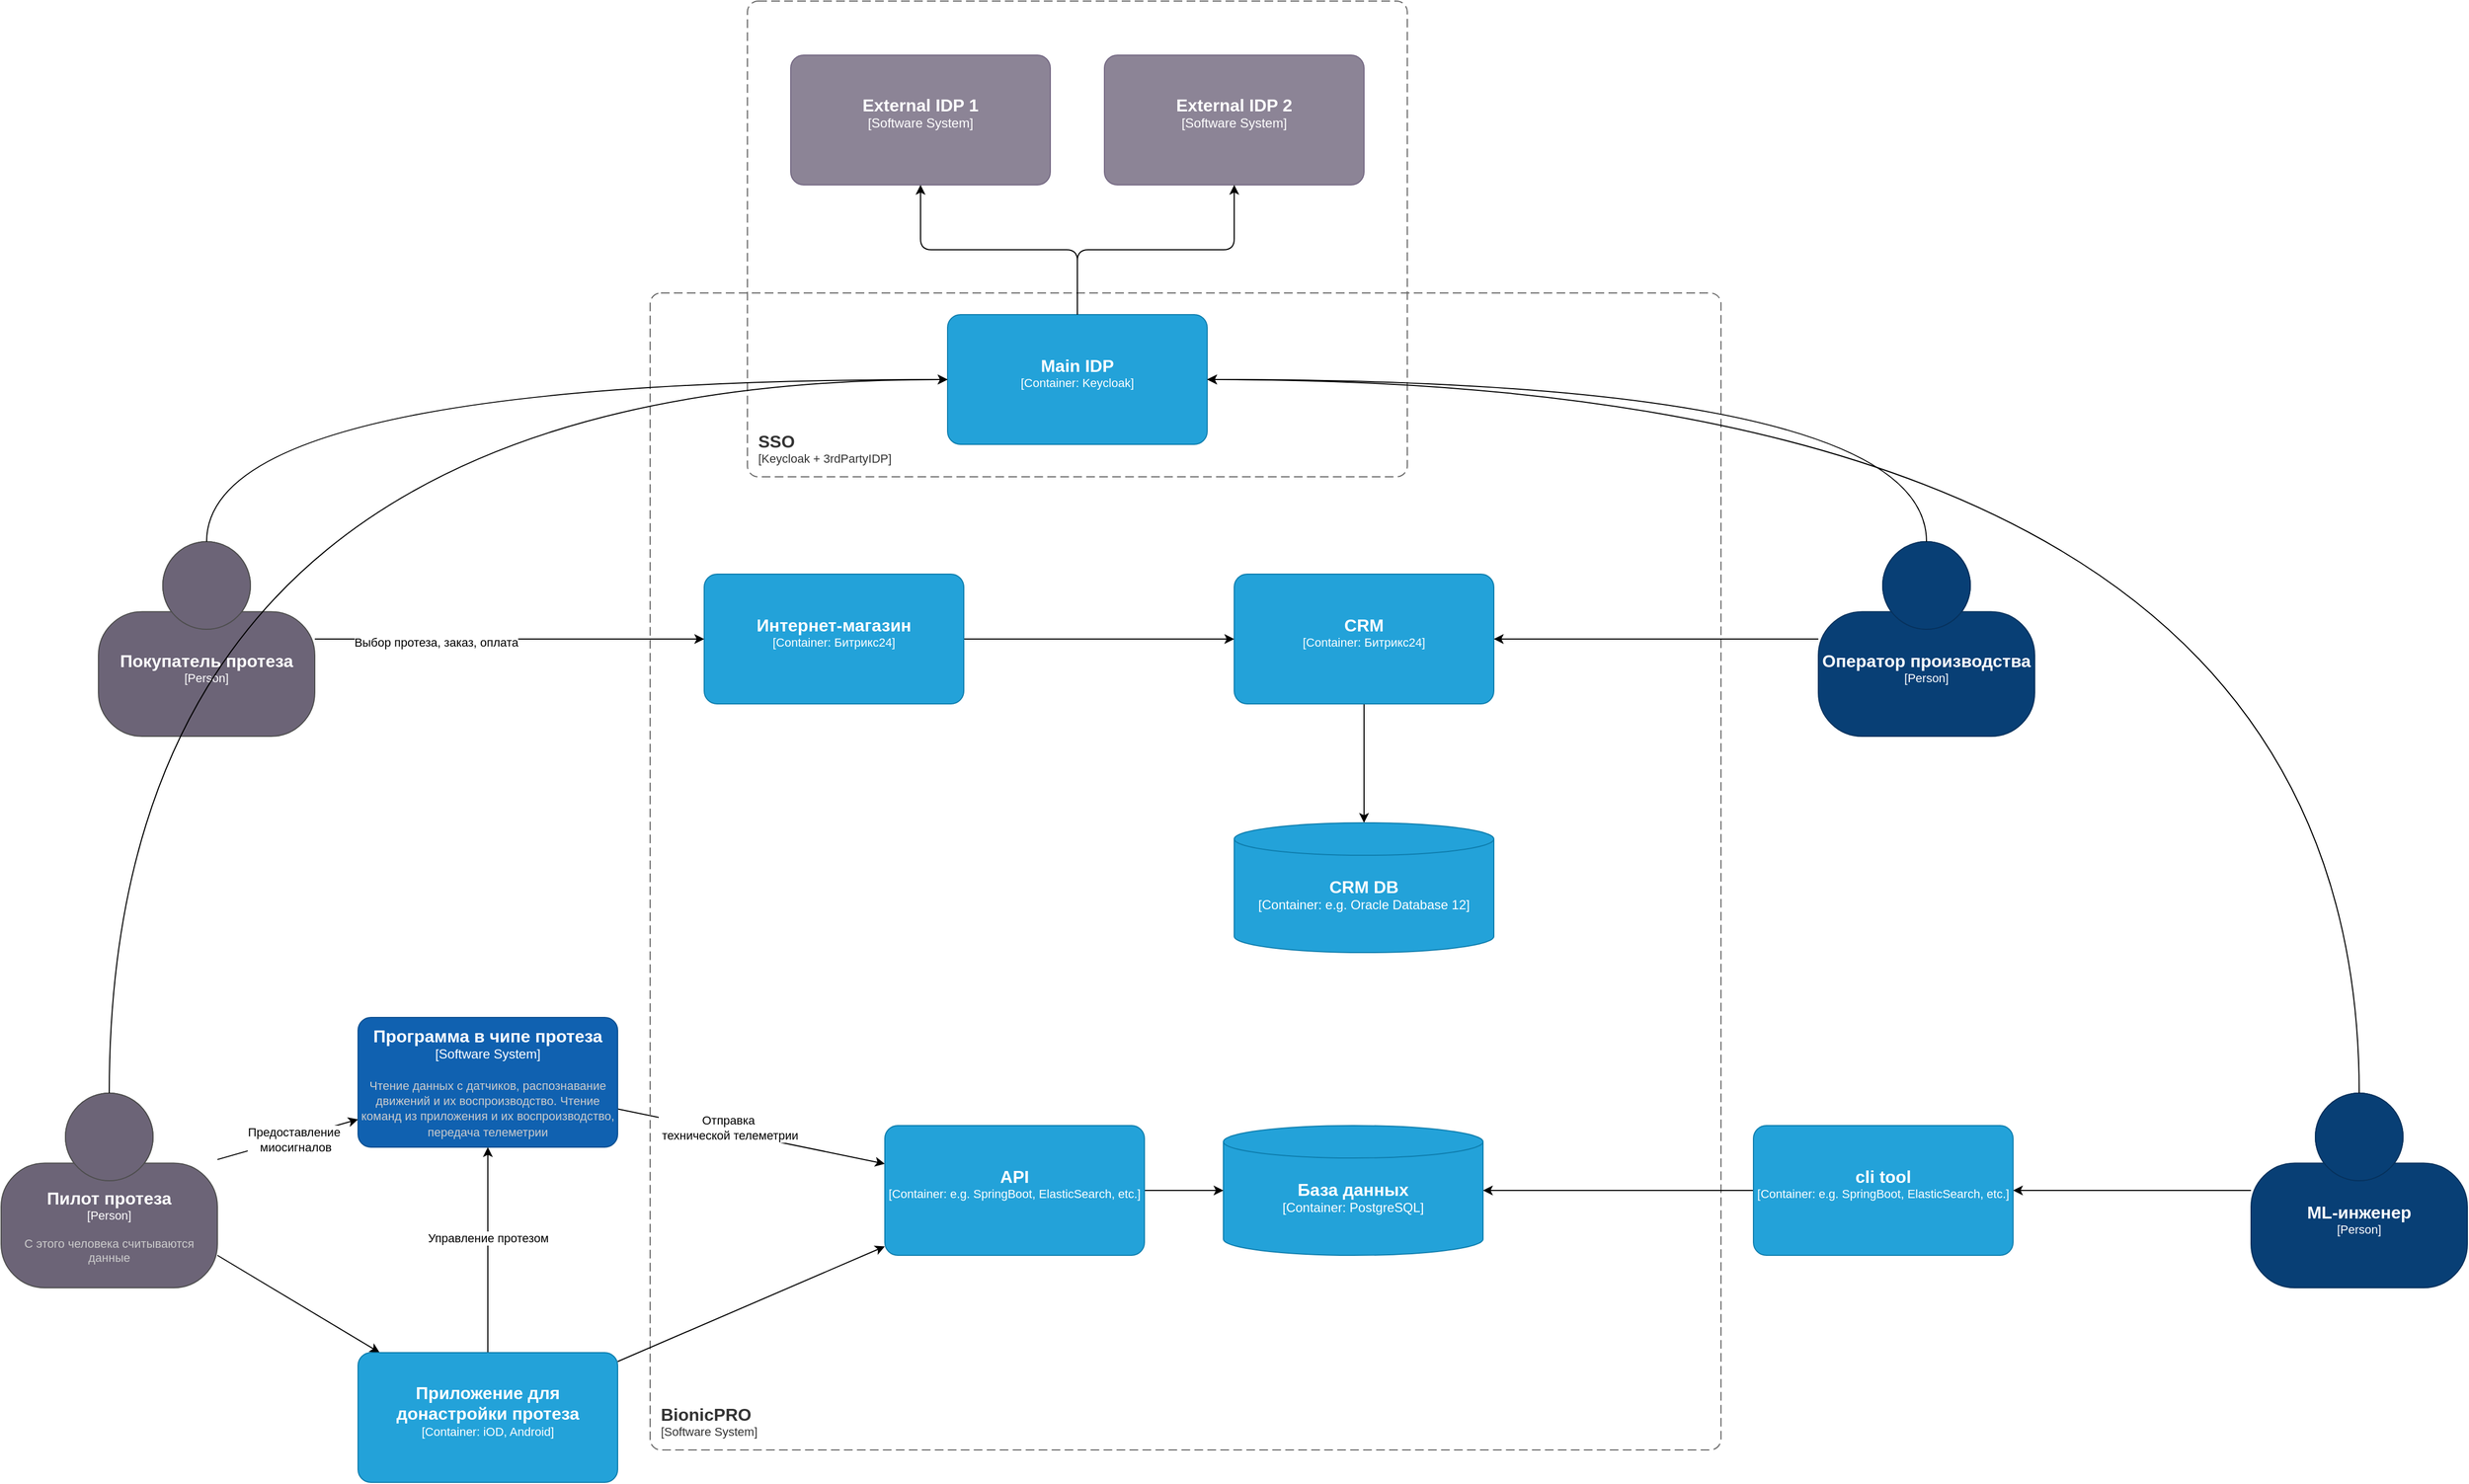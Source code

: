 <mxfile>
    <diagram name="Page-1" id="Vdj-dLDs9ZxfFK_ICv-k">
        <mxGraphModel dx="781" dy="1732" grid="1" gridSize="10" guides="1" tooltips="1" connect="1" arrows="1" fold="1" page="1" pageScale="1" pageWidth="827" pageHeight="1169" math="0" shadow="0">
            <root>
                <mxCell id="0"/>
                <mxCell id="1" parent="0"/>
                <mxCell id="-s9W17W-NFw-Ta7AQgpa-5" style="rounded=0;orthogonalLoop=1;jettySize=auto;html=1;" parent="1" source="Lhtp9tOnbV0N8Cz71-gY-2" target="Lhtp9tOnbV0N8Cz71-gY-8" edge="1">
                    <mxGeometry relative="1" as="geometry"/>
                </mxCell>
                <mxCell id="-s9W17W-NFw-Ta7AQgpa-26" value="Предоставление&amp;nbsp;&lt;br&gt;миосигналов" style="edgeLabel;html=1;align=center;verticalAlign=middle;resizable=0;points=[];" parent="-s9W17W-NFw-Ta7AQgpa-5" vertex="1" connectable="0">
                    <mxGeometry x="0.111" y="-2" relative="1" as="geometry">
                        <mxPoint x="-1" as="offset"/>
                    </mxGeometry>
                </mxCell>
                <mxCell id="-s9W17W-NFw-Ta7AQgpa-6" style="rounded=0;orthogonalLoop=1;jettySize=auto;html=1;" parent="1" source="Lhtp9tOnbV0N8Cz71-gY-2" target="Lhtp9tOnbV0N8Cz71-gY-20" edge="1">
                    <mxGeometry relative="1" as="geometry"/>
                </mxCell>
                <object placeholders="1" c4Name="Пилот протеза" c4Type="Person" c4Description="С этого человека считываются данные" label="&lt;font style=&quot;font-size: 16px&quot;&gt;&lt;b&gt;%c4Name%&lt;/b&gt;&lt;/font&gt;&lt;div&gt;[%c4Type%]&lt;/div&gt;&lt;br&gt;&lt;div&gt;&lt;font style=&quot;font-size: 11px&quot;&gt;&lt;font color=&quot;#cccccc&quot;&gt;%c4Description%&lt;/font&gt;&lt;/div&gt;" id="Lhtp9tOnbV0N8Cz71-gY-2">
                    <mxCell style="html=1;fontSize=11;dashed=0;whiteSpace=wrap;fillColor=#6C6477;strokeColor=#4D4D4D;fontColor=#ffffff;shape=mxgraph.c4.person2;align=center;metaEdit=1;points=[[0.5,0,0],[1,0.5,0],[1,0.75,0],[0.75,1,0],[0.5,1,0],[0.25,1,0],[0,0.75,0],[0,0.5,0]];resizable=0;" parent="1" vertex="1">
                        <mxGeometry x="10" y="630" width="200" height="180" as="geometry"/>
                    </mxCell>
                </object>
                <mxCell id="-s9W17W-NFw-Ta7AQgpa-27" style="rounded=0;orthogonalLoop=1;jettySize=auto;html=1;" parent="1" source="Lhtp9tOnbV0N8Cz71-gY-8" target="Lhtp9tOnbV0N8Cz71-gY-17" edge="1">
                    <mxGeometry relative="1" as="geometry"/>
                </mxCell>
                <mxCell id="-s9W17W-NFw-Ta7AQgpa-28" value="Отправка&lt;div&gt;&amp;nbsp;технической телеметрии&lt;/div&gt;" style="edgeLabel;html=1;align=center;verticalAlign=middle;resizable=0;points=[];" parent="-s9W17W-NFw-Ta7AQgpa-27" vertex="1" connectable="0">
                    <mxGeometry x="-0.185" y="4" relative="1" as="geometry">
                        <mxPoint as="offset"/>
                    </mxGeometry>
                </mxCell>
                <object placeholders="1" c4Name="Программа в чипе протеза" c4Type="Software System" c4Description="Чтение данных с датчиков, распознавание движений и их воспроизводство. Чтение команд из приложения и их воспроизводство, передача телеметрии" label="&lt;font style=&quot;font-size: 16px&quot;&gt;&lt;b&gt;%c4Name%&lt;/b&gt;&lt;/font&gt;&lt;div&gt;[%c4Type%]&lt;/div&gt;&lt;br&gt;&lt;div&gt;&lt;font style=&quot;font-size: 11px&quot;&gt;&lt;font color=&quot;#cccccc&quot;&gt;%c4Description%&lt;/font&gt;&lt;/div&gt;" id="Lhtp9tOnbV0N8Cz71-gY-8">
                    <mxCell style="rounded=1;whiteSpace=wrap;html=1;labelBackgroundColor=none;fillColor=#1061B0;fontColor=#ffffff;align=center;arcSize=10;strokeColor=#0D5091;metaEdit=1;resizable=0;points=[[0.25,0,0],[0.5,0,0],[0.75,0,0],[1,0.25,0],[1,0.5,0],[1,0.75,0],[0.75,1,0],[0.5,1,0],[0.25,1,0],[0,0.75,0],[0,0.5,0],[0,0.25,0]];" parent="1" vertex="1">
                        <mxGeometry x="340" y="560" width="240" height="120" as="geometry"/>
                    </mxCell>
                </object>
                <object placeholders="1" c4Name="База данных" c4Type="Container" c4Technology="PostgreSQL" c4Description="" label="&lt;font style=&quot;font-size: 16px&quot;&gt;&lt;b&gt;%c4Name%&lt;/b&gt;&lt;/font&gt;&lt;div&gt;[%c4Type%:&amp;nbsp;%c4Technology%]&lt;/div&gt;&lt;br&gt;&lt;div&gt;&lt;font style=&quot;font-size: 11px&quot;&gt;&lt;font color=&quot;#E6E6E6&quot;&gt;%c4Description%&lt;/font&gt;&lt;/div&gt;" id="Lhtp9tOnbV0N8Cz71-gY-12">
                    <mxCell style="shape=cylinder3;size=15;whiteSpace=wrap;html=1;boundedLbl=1;rounded=0;labelBackgroundColor=none;fillColor=#23A2D9;fontSize=12;fontColor=#ffffff;align=center;strokeColor=#0E7DAD;metaEdit=1;points=[[0.5,0,0],[1,0.25,0],[1,0.5,0],[1,0.75,0],[0.5,1,0],[0,0.75,0],[0,0.5,0],[0,0.25,0]];resizable=0;" parent="1" vertex="1">
                        <mxGeometry x="1140" y="660" width="240" height="120" as="geometry"/>
                    </mxCell>
                </object>
                <object placeholders="1" c4Name="BionicPRO" c4Type="SystemScopeBoundary" c4Application="Software System" label="&lt;font style=&quot;font-size: 16px&quot;&gt;&lt;b&gt;&lt;div style=&quot;text-align: left&quot;&gt;%c4Name%&lt;/div&gt;&lt;/b&gt;&lt;/font&gt;&lt;div style=&quot;text-align: left&quot;&gt;[%c4Application%]&lt;/div&gt;" id="Lhtp9tOnbV0N8Cz71-gY-13">
                    <mxCell style="rounded=1;fontSize=11;whiteSpace=wrap;html=1;dashed=1;arcSize=20;fillColor=none;strokeColor=#666666;fontColor=#333333;labelBackgroundColor=none;align=left;verticalAlign=bottom;labelBorderColor=none;spacingTop=0;spacing=10;dashPattern=8 4;metaEdit=1;rotatable=0;perimeter=rectanglePerimeter;noLabel=0;labelPadding=0;allowArrows=0;connectable=0;expand=0;recursiveResize=0;editable=1;pointerEvents=0;absoluteArcSize=1;points=[[0.25,0,0],[0.5,0,0],[0.75,0,0],[1,0.25,0],[1,0.5,0],[1,0.75,0],[0.75,1,0],[0.5,1,0],[0.25,1,0],[0,0.75,0],[0,0.5,0],[0,0.25,0]];" parent="1" vertex="1">
                        <mxGeometry x="610" y="-110" width="990" height="1070" as="geometry"/>
                    </mxCell>
                </object>
                <mxCell id="-s9W17W-NFw-Ta7AQgpa-4" style="edgeStyle=orthogonalEdgeStyle;rounded=0;orthogonalLoop=1;jettySize=auto;html=1;" parent="1" source="Lhtp9tOnbV0N8Cz71-gY-17" target="Lhtp9tOnbV0N8Cz71-gY-12" edge="1">
                    <mxGeometry relative="1" as="geometry"/>
                </mxCell>
                <object placeholders="1" c4Name="API" c4Type="Container" c4Technology="e.g. SpringBoot, ElasticSearch, etc." c4Description="" label="&lt;font style=&quot;font-size: 16px&quot;&gt;&lt;b&gt;%c4Name%&lt;/b&gt;&lt;/font&gt;&lt;div&gt;[%c4Type%: %c4Technology%]&lt;/div&gt;&lt;br&gt;&lt;div&gt;&lt;font style=&quot;font-size: 11px&quot;&gt;&lt;font color=&quot;#E6E6E6&quot;&gt;%c4Description%&lt;/font&gt;&lt;/div&gt;" id="Lhtp9tOnbV0N8Cz71-gY-17">
                    <mxCell style="rounded=1;whiteSpace=wrap;html=1;fontSize=11;labelBackgroundColor=none;fillColor=#23A2D9;fontColor=#ffffff;align=center;arcSize=10;strokeColor=#0E7DAD;metaEdit=1;resizable=0;points=[[0.25,0,0],[0.5,0,0],[0.75,0,0],[1,0.25,0],[1,0.5,0],[1,0.75,0],[0.75,1,0],[0.5,1,0],[0.25,1,0],[0,0.75,0],[0,0.5,0],[0,0.25,0]];" parent="1" vertex="1">
                        <mxGeometry x="827" y="660" width="240" height="120" as="geometry"/>
                    </mxCell>
                </object>
                <mxCell id="-s9W17W-NFw-Ta7AQgpa-1" style="rounded=0;orthogonalLoop=1;jettySize=auto;html=1;" parent="1" source="Lhtp9tOnbV0N8Cz71-gY-20" target="Lhtp9tOnbV0N8Cz71-gY-17" edge="1">
                    <mxGeometry relative="1" as="geometry"/>
                </mxCell>
                <mxCell id="-s9W17W-NFw-Ta7AQgpa-9" style="rounded=0;orthogonalLoop=1;jettySize=auto;html=1;" parent="1" source="Lhtp9tOnbV0N8Cz71-gY-20" target="Lhtp9tOnbV0N8Cz71-gY-8" edge="1">
                    <mxGeometry relative="1" as="geometry"/>
                </mxCell>
                <mxCell id="-s9W17W-NFw-Ta7AQgpa-25" value="Управление протезом" style="edgeLabel;html=1;align=center;verticalAlign=middle;resizable=0;points=[];" parent="-s9W17W-NFw-Ta7AQgpa-9" vertex="1" connectable="0">
                    <mxGeometry x="0.134" relative="1" as="geometry">
                        <mxPoint y="1" as="offset"/>
                    </mxGeometry>
                </mxCell>
                <object placeholders="1" c4Name="Приложение для донастройки протеза" c4Type="Container" c4Technology="iOD, Android" c4Description="" label="&lt;font style=&quot;font-size: 16px&quot;&gt;&lt;b&gt;%c4Name%&lt;/b&gt;&lt;/font&gt;&lt;div&gt;[%c4Type%: %c4Technology%]&lt;/div&gt;&lt;br&gt;&lt;div&gt;&lt;font style=&quot;font-size: 11px&quot;&gt;&lt;font color=&quot;#E6E6E6&quot;&gt;%c4Description%&lt;/font&gt;&lt;/div&gt;" id="Lhtp9tOnbV0N8Cz71-gY-20">
                    <mxCell style="rounded=1;whiteSpace=wrap;html=1;fontSize=11;labelBackgroundColor=none;fillColor=#23A2D9;fontColor=#ffffff;align=center;arcSize=10;strokeColor=#0E7DAD;metaEdit=1;resizable=0;points=[[0.25,0,0],[0.5,0,0],[0.75,0,0],[1,0.25,0],[1,0.5,0],[1,0.75,0],[0.75,1,0],[0.5,1,0],[0.25,1,0],[0,0.75,0],[0,0.5,0],[0,0.25,0]];" parent="1" vertex="1">
                        <mxGeometry x="340" y="870" width="240" height="120" as="geometry"/>
                    </mxCell>
                </object>
                <mxCell id="-s9W17W-NFw-Ta7AQgpa-15" style="edgeStyle=orthogonalEdgeStyle;rounded=0;orthogonalLoop=1;jettySize=auto;html=1;" parent="1" source="-s9W17W-NFw-Ta7AQgpa-11" target="-s9W17W-NFw-Ta7AQgpa-13" edge="1">
                    <mxGeometry relative="1" as="geometry"/>
                </mxCell>
                <object placeholders="1" c4Name="ML-инженер" c4Type="Person" c4Description="" label="&lt;font style=&quot;font-size: 16px&quot;&gt;&lt;b&gt;%c4Name%&lt;/b&gt;&lt;/font&gt;&lt;div&gt;[%c4Type%]&lt;/div&gt;&lt;br&gt;&lt;div&gt;&lt;font style=&quot;font-size: 11px&quot;&gt;&lt;font color=&quot;#cccccc&quot;&gt;%c4Description%&lt;/font&gt;&lt;/div&gt;" id="-s9W17W-NFw-Ta7AQgpa-11">
                    <mxCell style="html=1;fontSize=11;dashed=0;whiteSpace=wrap;fillColor=#083F75;strokeColor=#06315C;fontColor=#ffffff;shape=mxgraph.c4.person2;align=center;metaEdit=1;points=[[0.5,0,0],[1,0.5,0],[1,0.75,0],[0.75,1,0],[0.5,1,0],[0.25,1,0],[0,0.75,0],[0,0.5,0]];resizable=0;" parent="1" vertex="1">
                        <mxGeometry x="2090" y="630" width="200" height="180" as="geometry"/>
                    </mxCell>
                </object>
                <mxCell id="-s9W17W-NFw-Ta7AQgpa-14" style="edgeStyle=orthogonalEdgeStyle;rounded=0;orthogonalLoop=1;jettySize=auto;html=1;" parent="1" source="-s9W17W-NFw-Ta7AQgpa-13" target="Lhtp9tOnbV0N8Cz71-gY-12" edge="1">
                    <mxGeometry relative="1" as="geometry"/>
                </mxCell>
                <object placeholders="1" c4Name="cli tool" c4Type="Container" c4Technology="e.g. SpringBoot, ElasticSearch, etc." c4Description="" label="&lt;font style=&quot;font-size: 16px&quot;&gt;&lt;b&gt;%c4Name%&lt;/b&gt;&lt;/font&gt;&lt;div&gt;[%c4Type%: %c4Technology%]&lt;/div&gt;&lt;br&gt;&lt;div&gt;&lt;font style=&quot;font-size: 11px&quot;&gt;&lt;font color=&quot;#E6E6E6&quot;&gt;%c4Description%&lt;/font&gt;&lt;/div&gt;" id="-s9W17W-NFw-Ta7AQgpa-13">
                    <mxCell style="rounded=1;whiteSpace=wrap;html=1;fontSize=11;labelBackgroundColor=none;fillColor=#23A2D9;fontColor=#ffffff;align=center;arcSize=10;strokeColor=#0E7DAD;metaEdit=1;resizable=0;points=[[0.25,0,0],[0.5,0,0],[0.75,0,0],[1,0.25,0],[1,0.5,0],[1,0.75,0],[0.75,1,0],[0.5,1,0],[0.25,1,0],[0,0.75,0],[0,0.5,0],[0,0.25,0]];" parent="1" vertex="1">
                        <mxGeometry x="1630" y="660" width="240" height="120" as="geometry"/>
                    </mxCell>
                </object>
                <mxCell id="-s9W17W-NFw-Ta7AQgpa-18" style="edgeStyle=orthogonalEdgeStyle;rounded=0;orthogonalLoop=1;jettySize=auto;html=1;" parent="1" source="-s9W17W-NFw-Ta7AQgpa-16" target="-s9W17W-NFw-Ta7AQgpa-17" edge="1">
                    <mxGeometry relative="1" as="geometry"/>
                </mxCell>
                <object placeholders="1" c4Name="CRM" c4Type="Container" c4Technology="Битрикс24" c4Description="" label="&lt;font style=&quot;font-size: 16px&quot;&gt;&lt;b&gt;%c4Name%&lt;/b&gt;&lt;/font&gt;&lt;div&gt;[%c4Type%: %c4Technology%]&lt;/div&gt;&lt;br&gt;&lt;div&gt;&lt;font style=&quot;font-size: 11px&quot;&gt;&lt;font color=&quot;#E6E6E6&quot;&gt;%c4Description%&lt;/font&gt;&lt;/div&gt;" id="-s9W17W-NFw-Ta7AQgpa-16">
                    <mxCell style="rounded=1;whiteSpace=wrap;html=1;fontSize=11;labelBackgroundColor=none;fillColor=#23A2D9;fontColor=#ffffff;align=center;arcSize=10;strokeColor=#0E7DAD;metaEdit=1;resizable=0;points=[[0.25,0,0],[0.5,0,0],[0.75,0,0],[1,0.25,0],[1,0.5,0],[1,0.75,0],[0.75,1,0],[0.5,1,0],[0.25,1,0],[0,0.75,0],[0,0.5,0],[0,0.25,0]];" parent="1" vertex="1">
                        <mxGeometry x="1150" y="150" width="240" height="120" as="geometry"/>
                    </mxCell>
                </object>
                <object placeholders="1" c4Name="CRM DB" c4Type="Container" c4Technology="e.g. Oracle Database 12" c4Description="" label="&lt;font style=&quot;font-size: 16px&quot;&gt;&lt;b&gt;%c4Name%&lt;/b&gt;&lt;/font&gt;&lt;div&gt;[%c4Type%:&amp;nbsp;%c4Technology%]&lt;/div&gt;&lt;br&gt;&lt;div&gt;&lt;font style=&quot;font-size: 11px&quot;&gt;&lt;font color=&quot;#E6E6E6&quot;&gt;%c4Description%&lt;/font&gt;&lt;/div&gt;" id="-s9W17W-NFw-Ta7AQgpa-17">
                    <mxCell style="shape=cylinder3;size=15;whiteSpace=wrap;html=1;boundedLbl=1;rounded=0;labelBackgroundColor=none;fillColor=#23A2D9;fontSize=12;fontColor=#ffffff;align=center;strokeColor=#0E7DAD;metaEdit=1;points=[[0.5,0,0],[1,0.25,0],[1,0.5,0],[1,0.75,0],[0.5,1,0],[0,0.75,0],[0,0.5,0],[0,0.25,0]];resizable=0;" parent="1" vertex="1">
                        <mxGeometry x="1150" y="380" width="240" height="120" as="geometry"/>
                    </mxCell>
                </object>
                <mxCell id="-s9W17W-NFw-Ta7AQgpa-22" style="edgeStyle=orthogonalEdgeStyle;rounded=0;orthogonalLoop=1;jettySize=auto;html=1;" parent="1" source="-s9W17W-NFw-Ta7AQgpa-19" target="-s9W17W-NFw-Ta7AQgpa-16" edge="1">
                    <mxGeometry relative="1" as="geometry"/>
                </mxCell>
                <object placeholders="1" c4Name="Интернет-магазин" c4Type="Container" c4Technology="Битрикс24" c4Description="" label="&lt;font style=&quot;font-size: 16px&quot;&gt;&lt;b&gt;%c4Name%&lt;/b&gt;&lt;/font&gt;&lt;div&gt;[%c4Type%: %c4Technology%]&lt;/div&gt;&lt;br&gt;&lt;div&gt;&lt;font style=&quot;font-size: 11px&quot;&gt;&lt;font color=&quot;#E6E6E6&quot;&gt;%c4Description%&lt;/font&gt;&lt;/div&gt;" id="-s9W17W-NFw-Ta7AQgpa-19">
                    <mxCell style="rounded=1;whiteSpace=wrap;html=1;fontSize=11;labelBackgroundColor=none;fillColor=#23A2D9;fontColor=#ffffff;align=center;arcSize=10;strokeColor=#0E7DAD;metaEdit=1;resizable=0;points=[[0.25,0,0],[0.5,0,0],[0.75,0,0],[1,0.25,0],[1,0.5,0],[1,0.75,0],[0.75,1,0],[0.5,1,0],[0.25,1,0],[0,0.75,0],[0,0.5,0],[0,0.25,0]];" parent="1" vertex="1">
                        <mxGeometry x="660" y="150" width="240" height="120" as="geometry"/>
                    </mxCell>
                </object>
                <mxCell id="-s9W17W-NFw-Ta7AQgpa-21" style="edgeStyle=orthogonalEdgeStyle;rounded=0;orthogonalLoop=1;jettySize=auto;html=1;" parent="1" source="-s9W17W-NFw-Ta7AQgpa-20" target="-s9W17W-NFw-Ta7AQgpa-19" edge="1">
                    <mxGeometry relative="1" as="geometry"/>
                </mxCell>
                <mxCell id="-s9W17W-NFw-Ta7AQgpa-30" value="Выбор протеза, заказ, оплата" style="edgeLabel;html=1;align=center;verticalAlign=middle;resizable=0;points=[];" parent="-s9W17W-NFw-Ta7AQgpa-21" vertex="1" connectable="0">
                    <mxGeometry x="-0.372" y="-3" relative="1" as="geometry">
                        <mxPoint x="-1" as="offset"/>
                    </mxGeometry>
                </mxCell>
                <object placeholders="1" c4Name="Покупатель протеза" c4Type="Person" c4Description="" label="&lt;font style=&quot;font-size: 16px&quot;&gt;&lt;b&gt;%c4Name%&lt;/b&gt;&lt;/font&gt;&lt;div&gt;[%c4Type%]&lt;/div&gt;&lt;br&gt;&lt;div&gt;&lt;font style=&quot;font-size: 11px&quot;&gt;&lt;font color=&quot;#cccccc&quot;&gt;%c4Description%&lt;/font&gt;&lt;/div&gt;" id="-s9W17W-NFw-Ta7AQgpa-20">
                    <mxCell style="html=1;fontSize=11;dashed=0;whiteSpace=wrap;fillColor=#6C6477;strokeColor=#4D4D4D;fontColor=#ffffff;shape=mxgraph.c4.person2;align=center;metaEdit=1;points=[[0.5,0,0],[1,0.5,0],[1,0.75,0],[0.75,1,0],[0.5,1,0],[0.25,1,0],[0,0.75,0],[0,0.5,0]];resizable=0;" parent="1" vertex="1">
                        <mxGeometry x="100" y="120" width="200" height="180" as="geometry"/>
                    </mxCell>
                </object>
                <mxCell id="-s9W17W-NFw-Ta7AQgpa-24" style="edgeStyle=orthogonalEdgeStyle;rounded=0;orthogonalLoop=1;jettySize=auto;html=1;" parent="1" source="-s9W17W-NFw-Ta7AQgpa-23" target="-s9W17W-NFw-Ta7AQgpa-16" edge="1">
                    <mxGeometry relative="1" as="geometry"/>
                </mxCell>
                <object placeholders="1" c4Name="Оператор производства" c4Type="Person" c4Description="" label="&lt;font style=&quot;font-size: 16px&quot;&gt;&lt;b&gt;%c4Name%&lt;/b&gt;&lt;/font&gt;&lt;div&gt;[%c4Type%]&lt;/div&gt;&lt;br&gt;&lt;div&gt;&lt;font style=&quot;font-size: 11px&quot;&gt;&lt;font color=&quot;#000000&quot;&gt;%c4Description%&lt;/font&gt;&lt;/div&gt;" id="-s9W17W-NFw-Ta7AQgpa-23">
                    <mxCell style="html=1;fontSize=11;dashed=0;whiteSpace=wrap;fillColor=#083F75;strokeColor=#06315C;fontColor=#ffffff;shape=mxgraph.c4.person2;align=center;metaEdit=1;points=[[0.5,0,0],[1,0.5,0],[1,0.75,0],[0.75,1,0],[0.5,1,0],[0.25,1,0],[0,0.75,0],[0,0.5,0]];resizable=0;" parent="1" vertex="1">
                        <mxGeometry x="1690" y="120" width="200" height="180" as="geometry"/>
                    </mxCell>
                </object>
                <object placeholders="1" c4Name="SSO " c4Type="ContainerScopeBoundary" c4Application="Keycloak + 3rdPartyIDP" label="&lt;font style=&quot;font-size: 16px&quot;&gt;&lt;b&gt;&lt;div style=&quot;text-align: left&quot;&gt;%c4Name%&lt;/div&gt;&lt;/b&gt;&lt;/font&gt;&lt;div style=&quot;text-align: left&quot;&gt;[%c4Application%]&lt;/div&gt;" id="2">
                    <mxCell style="rounded=1;fontSize=11;whiteSpace=wrap;html=1;dashed=1;arcSize=20;fillColor=none;strokeColor=#666666;fontColor=#333333;labelBackgroundColor=none;align=left;verticalAlign=bottom;labelBorderColor=none;spacingTop=0;spacing=10;dashPattern=8 4;metaEdit=1;rotatable=0;perimeter=rectanglePerimeter;noLabel=0;labelPadding=0;allowArrows=0;connectable=0;expand=0;recursiveResize=0;editable=1;pointerEvents=0;absoluteArcSize=1;points=[[0.25,0,0],[0.5,0,0],[0.75,0,0],[1,0.25,0],[1,0.5,0],[1,0.75,0],[0.75,1,0],[0.5,1,0],[0.25,1,0],[0,0.75,0],[0,0.5,0],[0,0.25,0]];" parent="1" vertex="1">
                        <mxGeometry x="700" y="-380" width="610" height="440" as="geometry"/>
                    </mxCell>
                </object>
                <object placeholders="1" c4Name="External IDP 1" c4Type="Software System" c4Description="" label="&lt;font style=&quot;font-size: 16px&quot;&gt;&lt;b&gt;%c4Name%&lt;/b&gt;&lt;/font&gt;&lt;div&gt;[%c4Type%]&lt;/div&gt;&lt;br&gt;&lt;div&gt;&lt;font style=&quot;font-size: 11px&quot;&gt;&lt;font color=&quot;#cccccc&quot;&gt;%c4Description%&lt;/font&gt;&lt;/div&gt;" id="3">
                    <mxCell style="rounded=1;whiteSpace=wrap;html=1;labelBackgroundColor=none;fillColor=#8C8496;fontColor=#ffffff;align=center;arcSize=10;strokeColor=#736782;metaEdit=1;resizable=0;points=[[0.25,0,0],[0.5,0,0],[0.75,0,0],[1,0.25,0],[1,0.5,0],[1,0.75,0],[0.75,1,0],[0.5,1,0],[0.25,1,0],[0,0.75,0],[0,0.5,0],[0,0.25,0]];" parent="1" vertex="1">
                        <mxGeometry x="740" y="-330" width="240" height="120" as="geometry"/>
                    </mxCell>
                </object>
                <object placeholders="1" c4Name="External IDP 2" c4Type="Software System" c4Description="" label="&lt;font style=&quot;font-size: 16px&quot;&gt;&lt;b&gt;%c4Name%&lt;/b&gt;&lt;/font&gt;&lt;div&gt;[%c4Type%]&lt;/div&gt;&lt;br&gt;&lt;div&gt;&lt;font style=&quot;font-size: 11px&quot;&gt;&lt;font color=&quot;#cccccc&quot;&gt;%c4Description%&lt;/font&gt;&lt;/div&gt;" id="5">
                    <mxCell style="rounded=1;whiteSpace=wrap;html=1;labelBackgroundColor=none;fillColor=#8C8496;fontColor=#ffffff;align=center;arcSize=10;strokeColor=#736782;metaEdit=1;resizable=0;points=[[0.25,0,0],[0.5,0,0],[0.75,0,0],[1,0.25,0],[1,0.5,0],[1,0.75,0],[0.75,1,0],[0.5,1,0],[0.25,1,0],[0,0.75,0],[0,0.5,0],[0,0.25,0]];" parent="1" vertex="1">
                        <mxGeometry x="1030" y="-330" width="240" height="120" as="geometry"/>
                    </mxCell>
                </object>
                <object placeholders="1" c4Name="Main IDP" c4Type="Container" c4Technology="Keycloak" c4Description="" label="&lt;font style=&quot;font-size: 16px&quot;&gt;&lt;b&gt;%c4Name%&lt;/b&gt;&lt;/font&gt;&lt;div&gt;[%c4Type%: %c4Technology%]&lt;/div&gt;&lt;br&gt;&lt;div&gt;&lt;font style=&quot;font-size: 11px&quot;&gt;&lt;font color=&quot;#E6E6E6&quot;&gt;%c4Description%&lt;/font&gt;&lt;/div&gt;" id="6">
                    <mxCell style="rounded=1;whiteSpace=wrap;html=1;fontSize=11;labelBackgroundColor=none;fillColor=#23A2D9;fontColor=#ffffff;align=center;arcSize=10;strokeColor=#0E7DAD;metaEdit=1;resizable=0;points=[[0.25,0,0],[0.5,0,0],[0.75,0,0],[1,0.25,0],[1,0.5,0],[1,0.75,0],[0.75,1,0],[0.5,1,0],[0.25,1,0],[0,0.75,0],[0,0.5,0],[0,0.25,0]];" parent="1" vertex="1">
                        <mxGeometry x="885" y="-90" width="240" height="120" as="geometry"/>
                    </mxCell>
                </object>
                <mxCell id="7" style="edgeStyle=orthogonalEdgeStyle;html=1;entryX=0.5;entryY=1;entryDx=0;entryDy=0;entryPerimeter=0;" parent="1" source="6" target="3" edge="1">
                    <mxGeometry relative="1" as="geometry"/>
                </mxCell>
                <mxCell id="8" style="edgeStyle=orthogonalEdgeStyle;html=1;entryX=0.5;entryY=1;entryDx=0;entryDy=0;entryPerimeter=0;" parent="1" source="6" target="5" edge="1">
                    <mxGeometry relative="1" as="geometry"/>
                </mxCell>
                <mxCell id="9" style="edgeStyle=orthogonalEdgeStyle;html=1;entryX=0;entryY=0.5;entryDx=0;entryDy=0;entryPerimeter=0;curved=1;exitX=0.5;exitY=0;exitDx=0;exitDy=0;exitPerimeter=0;" parent="1" source="-s9W17W-NFw-Ta7AQgpa-20" target="6" edge="1">
                    <mxGeometry relative="1" as="geometry"/>
                </mxCell>
                <mxCell id="10" style="edgeStyle=orthogonalEdgeStyle;html=1;entryX=1;entryY=0.5;entryDx=0;entryDy=0;entryPerimeter=0;curved=1;exitX=0.5;exitY=0;exitDx=0;exitDy=0;exitPerimeter=0;" parent="1" source="-s9W17W-NFw-Ta7AQgpa-23" target="6" edge="1">
                    <mxGeometry relative="1" as="geometry"/>
                </mxCell>
                <mxCell id="11" style="edgeStyle=orthogonalEdgeStyle;html=1;entryX=1;entryY=0.5;entryDx=0;entryDy=0;entryPerimeter=0;curved=1;exitX=0.5;exitY=0;exitDx=0;exitDy=0;exitPerimeter=0;" parent="1" source="-s9W17W-NFw-Ta7AQgpa-11" target="6" edge="1">
                    <mxGeometry relative="1" as="geometry"/>
                </mxCell>
                <mxCell id="12" style="edgeStyle=orthogonalEdgeStyle;html=1;entryX=0;entryY=0.5;entryDx=0;entryDy=0;entryPerimeter=0;curved=1;exitX=0.5;exitY=0;exitDx=0;exitDy=0;exitPerimeter=0;" parent="1" source="Lhtp9tOnbV0N8Cz71-gY-2" target="6" edge="1">
                    <mxGeometry relative="1" as="geometry"/>
                </mxCell>
            </root>
        </mxGraphModel>
    </diagram>
</mxfile>
